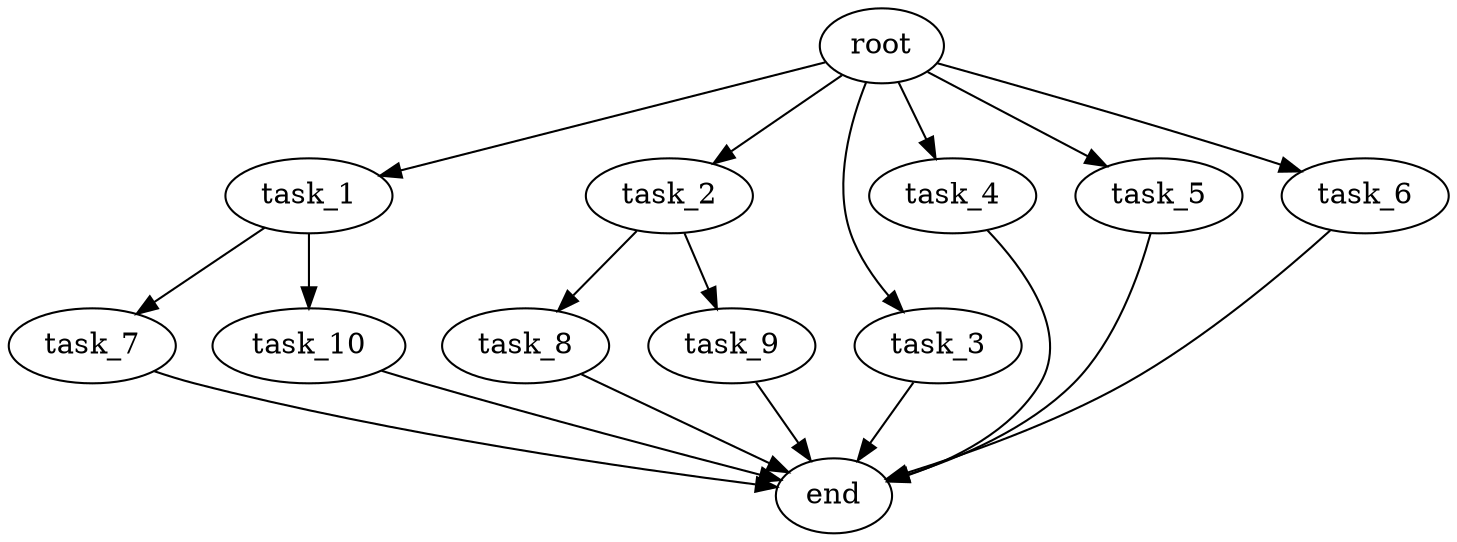 digraph G {
  root [size="0.000000e+00"];
  task_1 [size="8.216098e+10"];
  task_2 [size="9.665116e+10"];
  task_3 [size="6.417303e+10"];
  task_4 [size="4.906465e+10"];
  task_5 [size="1.683168e+10"];
  task_6 [size="7.949960e+10"];
  task_7 [size="1.693488e+10"];
  task_8 [size="7.203415e+10"];
  task_9 [size="4.883675e+10"];
  task_10 [size="9.169077e+10"];
  end [size="0.000000e+00"];

  root -> task_1 [size="1.000000e-12"];
  root -> task_2 [size="1.000000e-12"];
  root -> task_3 [size="1.000000e-12"];
  root -> task_4 [size="1.000000e-12"];
  root -> task_5 [size="1.000000e-12"];
  root -> task_6 [size="1.000000e-12"];
  task_1 -> task_7 [size="1.693488e+08"];
  task_1 -> task_10 [size="9.169077e+08"];
  task_2 -> task_8 [size="7.203415e+08"];
  task_2 -> task_9 [size="4.883675e+08"];
  task_3 -> end [size="1.000000e-12"];
  task_4 -> end [size="1.000000e-12"];
  task_5 -> end [size="1.000000e-12"];
  task_6 -> end [size="1.000000e-12"];
  task_7 -> end [size="1.000000e-12"];
  task_8 -> end [size="1.000000e-12"];
  task_9 -> end [size="1.000000e-12"];
  task_10 -> end [size="1.000000e-12"];
}
